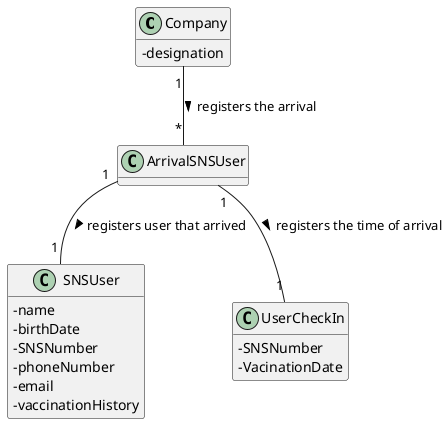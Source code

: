 @startuml
hide methods
skinparam classAttributeIconSize 0

class Company {
  -designation
}

class ArrivalSNSUser {
}

class SNSUser{
- name
- birthDate
- SNSNumber
- phoneNumber
- email
- vaccinationHistory
}

class UserCheckIn{
  -SNSNumber
  -VacinationDate
}

Company "1" -- "*" ArrivalSNSUser : registers the arrival >
ArrivalSNSUser "1" -- "1" SNSUser : registers user that arrived >
ArrivalSNSUser "1" -- "1" UserCheckIn : registers the time of arrival >


@enduml